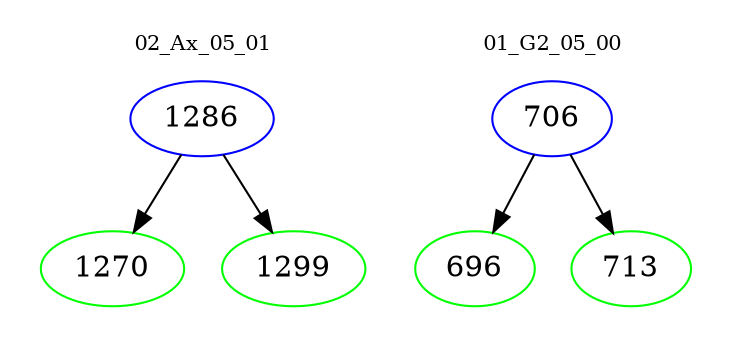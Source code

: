 digraph{
subgraph cluster_0 {
color = white
label = "02_Ax_05_01";
fontsize=10;
T0_1286 [label="1286", color="blue"]
T0_1286 -> T0_1270 [color="black"]
T0_1270 [label="1270", color="green"]
T0_1286 -> T0_1299 [color="black"]
T0_1299 [label="1299", color="green"]
}
subgraph cluster_1 {
color = white
label = "01_G2_05_00";
fontsize=10;
T1_706 [label="706", color="blue"]
T1_706 -> T1_696 [color="black"]
T1_696 [label="696", color="green"]
T1_706 -> T1_713 [color="black"]
T1_713 [label="713", color="green"]
}
}
